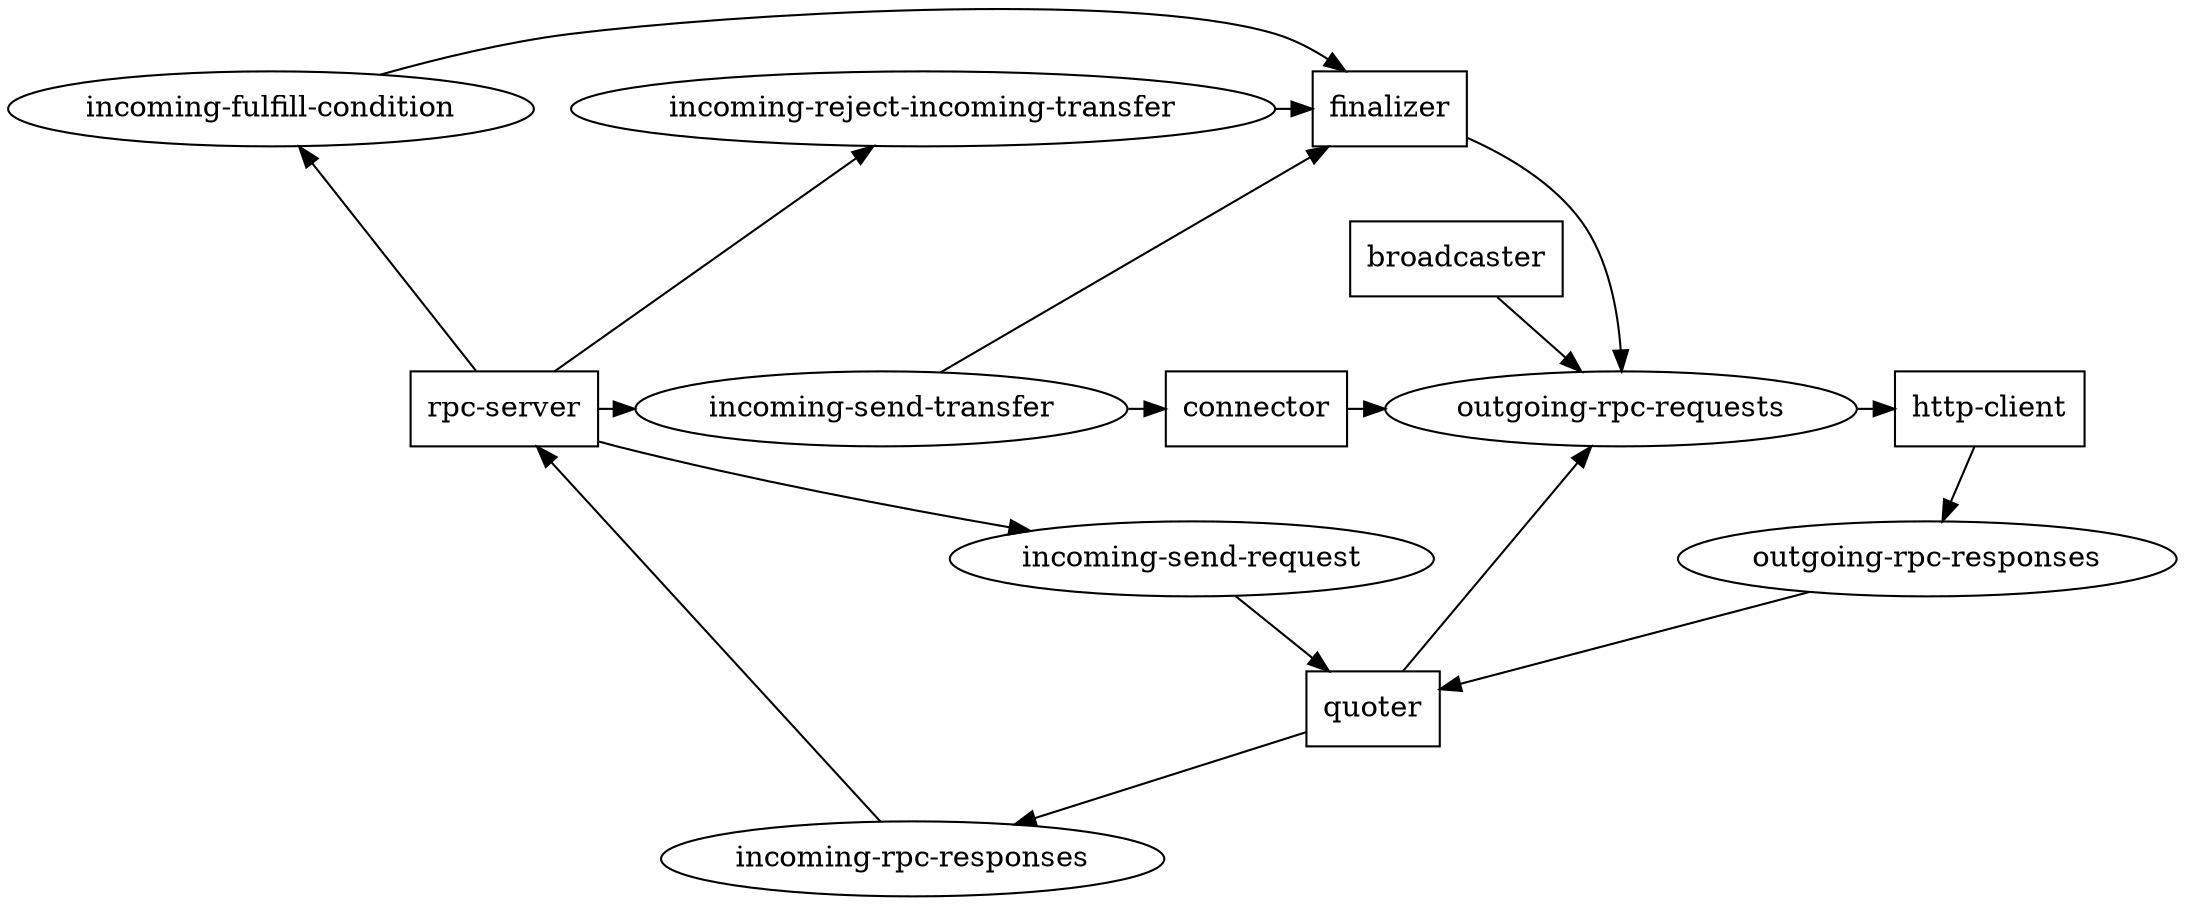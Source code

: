 digraph streams {
  subgraph components {
    node [ shape = box ];
    "rpc-server"
    "connector"
    "http-client"
    "finalizer"
    "quoter"
    "broadcaster"
  }

  "rpc-server" -> "incoming-send-transfer" -> "connector";
  "rpc-server" -> "incoming-send-request" -> "quoter";
  "rpc-server" -> "incoming-fulfill-condition" -> "finalizer";
  "rpc-server" -> "incoming-reject-incoming-transfer" -> "finalizer";
  "incoming-rpc-responses" -> "rpc-server";
  "incoming-send-transfer" -> "finalizer";
  "connector" -> "outgoing-rpc-requests" -> "http-client";
  "quoter" -> "outgoing-rpc-requests";
  "http-client" -> "outgoing-rpc-responses" -> "quoter" -> "incoming-rpc-responses";
  "finalizer" -> "outgoing-rpc-requests";
  "broadcaster" -> "outgoing-rpc-requests";

  { rank = same; "rpc-server" "incoming-send-transfer" "connector" "outgoing-rpc-requests" "http-client" }
  { rank = source; "finalizer" "incoming-fulfill-condition" "incoming-reject-incoming-transfer" }
}
